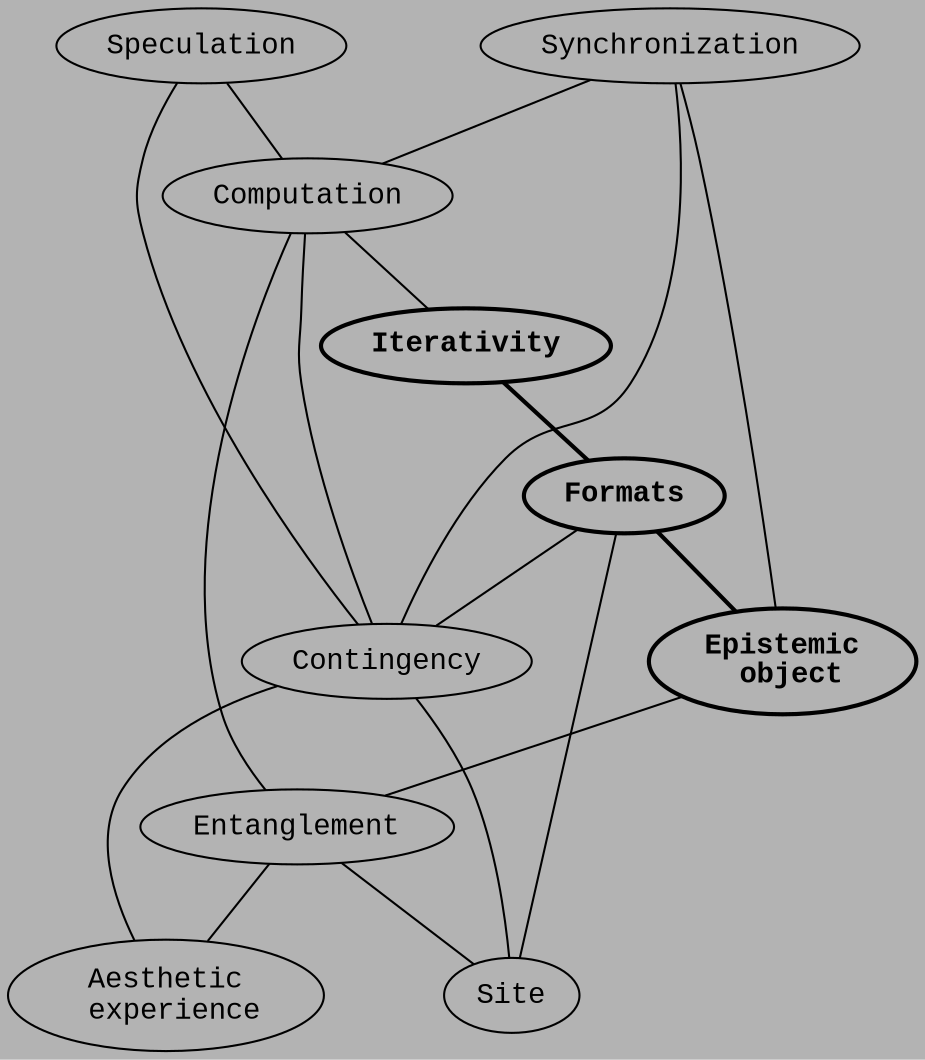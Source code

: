 graph graphname {
	graph [bgcolor=grey70];
	node [fontname = "courier new"];
//	edge [color=gray50];
//        Contingency[style=filled, fillcolor=white]
	Synchronization -- "Epistemic\n object";
	Synchronization -- Contingency;
	Computation -- Entanglement;
	//"Epistemic\n object"[style=filled]	
	"Epistemic\n object" -- Entanglement;
	Entanglement -- Site;
	Entanglement -- "Aesthetic\n experience";
        // Contingency[style=filled, fillcolor=white]
	Contingency -- Site;
	Contingency -- "Aesthetic\n experience";
	Computation -- Contingency;
	Synchronization -- Computation;
	Speculation -- Computation;
	Speculation -- Contingency;

	Formats -- Site;
	Formats -- Contingency;
	Formats -- "Epistemic\n object"[color=black,penwidth=2.0];
	Iterativity -- Formats[color=black,penwidth=2.0];
	Computation --  Iterativity
	Iterativity[penwidth=2.0, label=<<B>Iterativity</B>>];
	Formats[penwidth=2.0, label=<<B>Formats</B>>];
	"Epistemic\n object"[penwidth=2.0, label=<<B>Epistemic<br/> object</B>>];
}
